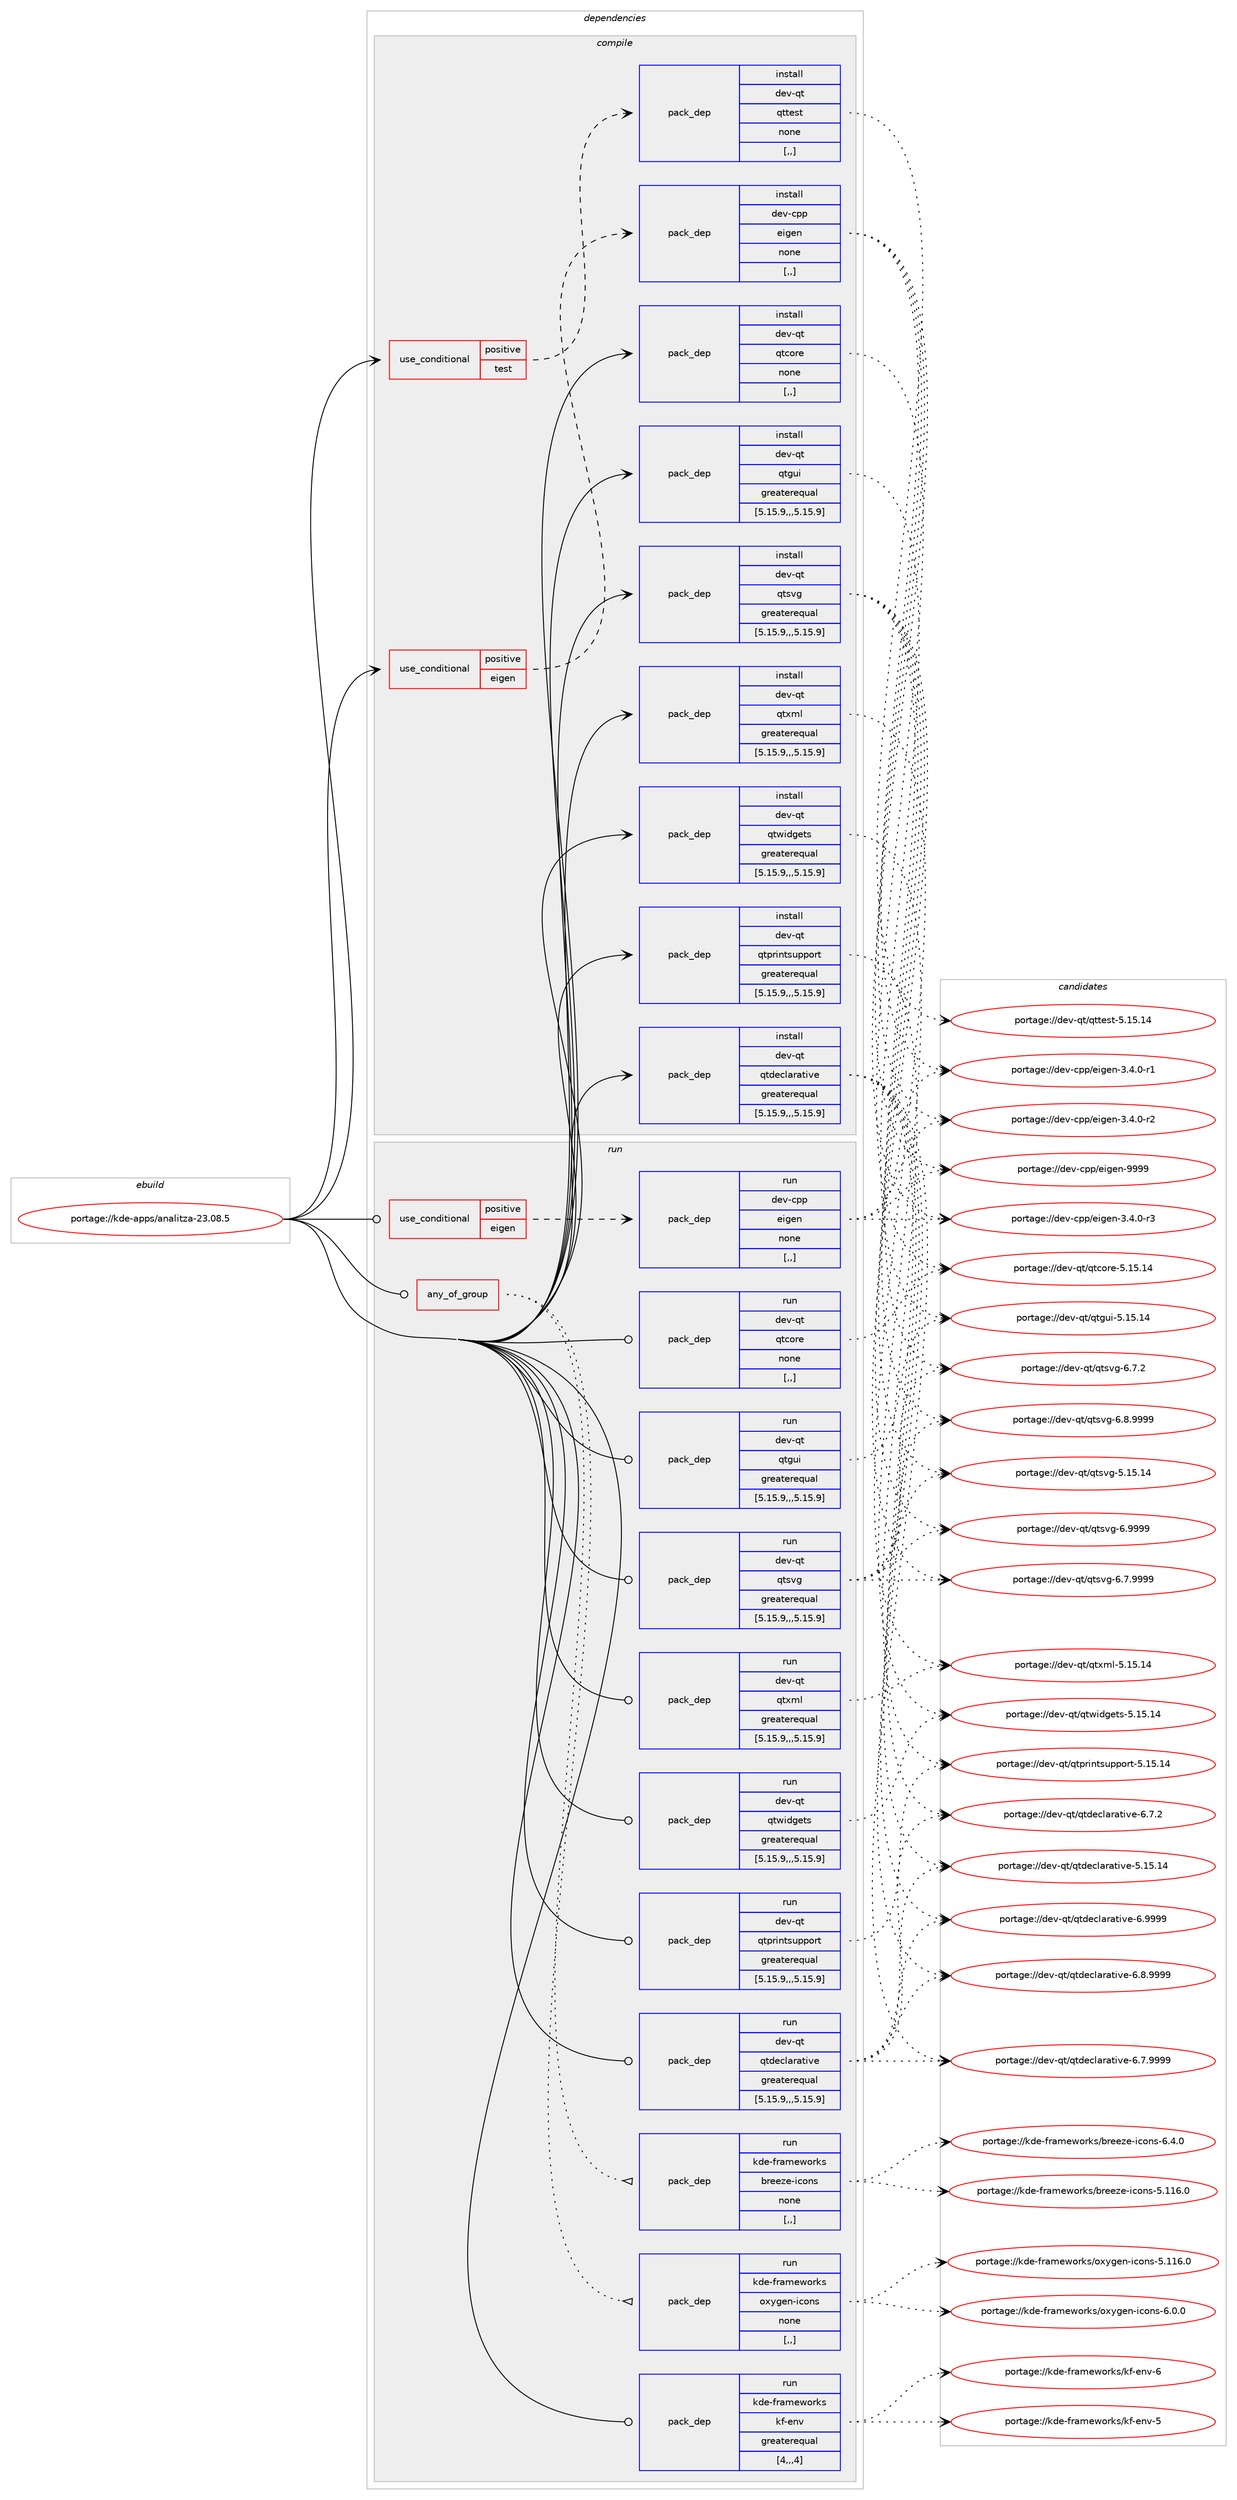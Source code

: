 digraph prolog {

# *************
# Graph options
# *************

newrank=true;
concentrate=true;
compound=true;
graph [rankdir=LR,fontname=Helvetica,fontsize=10,ranksep=1.5];#, ranksep=2.5, nodesep=0.2];
edge  [arrowhead=vee];
node  [fontname=Helvetica,fontsize=10];

# **********
# The ebuild
# **********

subgraph cluster_leftcol {
color=gray;
label=<<i>ebuild</i>>;
id [label="portage://kde-apps/analitza-23.08.5", color=red, width=4, href="../kde-apps/analitza-23.08.5.svg"];
}

# ****************
# The dependencies
# ****************

subgraph cluster_midcol {
color=gray;
label=<<i>dependencies</i>>;
subgraph cluster_compile {
fillcolor="#eeeeee";
style=filled;
label=<<i>compile</i>>;
subgraph cond66866 {
dependency246828 [label=<<TABLE BORDER="0" CELLBORDER="1" CELLSPACING="0" CELLPADDING="4"><TR><TD ROWSPAN="3" CELLPADDING="10">use_conditional</TD></TR><TR><TD>positive</TD></TR><TR><TD>eigen</TD></TR></TABLE>>, shape=none, color=red];
subgraph pack178326 {
dependency246829 [label=<<TABLE BORDER="0" CELLBORDER="1" CELLSPACING="0" CELLPADDING="4" WIDTH="220"><TR><TD ROWSPAN="6" CELLPADDING="30">pack_dep</TD></TR><TR><TD WIDTH="110">install</TD></TR><TR><TD>dev-cpp</TD></TR><TR><TD>eigen</TD></TR><TR><TD>none</TD></TR><TR><TD>[,,]</TD></TR></TABLE>>, shape=none, color=blue];
}
dependency246828:e -> dependency246829:w [weight=20,style="dashed",arrowhead="vee"];
}
id:e -> dependency246828:w [weight=20,style="solid",arrowhead="vee"];
subgraph cond66867 {
dependency246830 [label=<<TABLE BORDER="0" CELLBORDER="1" CELLSPACING="0" CELLPADDING="4"><TR><TD ROWSPAN="3" CELLPADDING="10">use_conditional</TD></TR><TR><TD>positive</TD></TR><TR><TD>test</TD></TR></TABLE>>, shape=none, color=red];
subgraph pack178327 {
dependency246831 [label=<<TABLE BORDER="0" CELLBORDER="1" CELLSPACING="0" CELLPADDING="4" WIDTH="220"><TR><TD ROWSPAN="6" CELLPADDING="30">pack_dep</TD></TR><TR><TD WIDTH="110">install</TD></TR><TR><TD>dev-qt</TD></TR><TR><TD>qttest</TD></TR><TR><TD>none</TD></TR><TR><TD>[,,]</TD></TR></TABLE>>, shape=none, color=blue];
}
dependency246830:e -> dependency246831:w [weight=20,style="dashed",arrowhead="vee"];
}
id:e -> dependency246830:w [weight=20,style="solid",arrowhead="vee"];
subgraph pack178328 {
dependency246832 [label=<<TABLE BORDER="0" CELLBORDER="1" CELLSPACING="0" CELLPADDING="4" WIDTH="220"><TR><TD ROWSPAN="6" CELLPADDING="30">pack_dep</TD></TR><TR><TD WIDTH="110">install</TD></TR><TR><TD>dev-qt</TD></TR><TR><TD>qtcore</TD></TR><TR><TD>none</TD></TR><TR><TD>[,,]</TD></TR></TABLE>>, shape=none, color=blue];
}
id:e -> dependency246832:w [weight=20,style="solid",arrowhead="vee"];
subgraph pack178329 {
dependency246833 [label=<<TABLE BORDER="0" CELLBORDER="1" CELLSPACING="0" CELLPADDING="4" WIDTH="220"><TR><TD ROWSPAN="6" CELLPADDING="30">pack_dep</TD></TR><TR><TD WIDTH="110">install</TD></TR><TR><TD>dev-qt</TD></TR><TR><TD>qtdeclarative</TD></TR><TR><TD>greaterequal</TD></TR><TR><TD>[5.15.9,,,5.15.9]</TD></TR></TABLE>>, shape=none, color=blue];
}
id:e -> dependency246833:w [weight=20,style="solid",arrowhead="vee"];
subgraph pack178330 {
dependency246834 [label=<<TABLE BORDER="0" CELLBORDER="1" CELLSPACING="0" CELLPADDING="4" WIDTH="220"><TR><TD ROWSPAN="6" CELLPADDING="30">pack_dep</TD></TR><TR><TD WIDTH="110">install</TD></TR><TR><TD>dev-qt</TD></TR><TR><TD>qtgui</TD></TR><TR><TD>greaterequal</TD></TR><TR><TD>[5.15.9,,,5.15.9]</TD></TR></TABLE>>, shape=none, color=blue];
}
id:e -> dependency246834:w [weight=20,style="solid",arrowhead="vee"];
subgraph pack178331 {
dependency246835 [label=<<TABLE BORDER="0" CELLBORDER="1" CELLSPACING="0" CELLPADDING="4" WIDTH="220"><TR><TD ROWSPAN="6" CELLPADDING="30">pack_dep</TD></TR><TR><TD WIDTH="110">install</TD></TR><TR><TD>dev-qt</TD></TR><TR><TD>qtprintsupport</TD></TR><TR><TD>greaterequal</TD></TR><TR><TD>[5.15.9,,,5.15.9]</TD></TR></TABLE>>, shape=none, color=blue];
}
id:e -> dependency246835:w [weight=20,style="solid",arrowhead="vee"];
subgraph pack178332 {
dependency246836 [label=<<TABLE BORDER="0" CELLBORDER="1" CELLSPACING="0" CELLPADDING="4" WIDTH="220"><TR><TD ROWSPAN="6" CELLPADDING="30">pack_dep</TD></TR><TR><TD WIDTH="110">install</TD></TR><TR><TD>dev-qt</TD></TR><TR><TD>qtsvg</TD></TR><TR><TD>greaterequal</TD></TR><TR><TD>[5.15.9,,,5.15.9]</TD></TR></TABLE>>, shape=none, color=blue];
}
id:e -> dependency246836:w [weight=20,style="solid",arrowhead="vee"];
subgraph pack178333 {
dependency246837 [label=<<TABLE BORDER="0" CELLBORDER="1" CELLSPACING="0" CELLPADDING="4" WIDTH="220"><TR><TD ROWSPAN="6" CELLPADDING="30">pack_dep</TD></TR><TR><TD WIDTH="110">install</TD></TR><TR><TD>dev-qt</TD></TR><TR><TD>qtwidgets</TD></TR><TR><TD>greaterequal</TD></TR><TR><TD>[5.15.9,,,5.15.9]</TD></TR></TABLE>>, shape=none, color=blue];
}
id:e -> dependency246837:w [weight=20,style="solid",arrowhead="vee"];
subgraph pack178334 {
dependency246838 [label=<<TABLE BORDER="0" CELLBORDER="1" CELLSPACING="0" CELLPADDING="4" WIDTH="220"><TR><TD ROWSPAN="6" CELLPADDING="30">pack_dep</TD></TR><TR><TD WIDTH="110">install</TD></TR><TR><TD>dev-qt</TD></TR><TR><TD>qtxml</TD></TR><TR><TD>greaterequal</TD></TR><TR><TD>[5.15.9,,,5.15.9]</TD></TR></TABLE>>, shape=none, color=blue];
}
id:e -> dependency246838:w [weight=20,style="solid",arrowhead="vee"];
}
subgraph cluster_compileandrun {
fillcolor="#eeeeee";
style=filled;
label=<<i>compile and run</i>>;
}
subgraph cluster_run {
fillcolor="#eeeeee";
style=filled;
label=<<i>run</i>>;
subgraph any1476 {
dependency246839 [label=<<TABLE BORDER="0" CELLBORDER="1" CELLSPACING="0" CELLPADDING="4"><TR><TD CELLPADDING="10">any_of_group</TD></TR></TABLE>>, shape=none, color=red];subgraph pack178335 {
dependency246840 [label=<<TABLE BORDER="0" CELLBORDER="1" CELLSPACING="0" CELLPADDING="4" WIDTH="220"><TR><TD ROWSPAN="6" CELLPADDING="30">pack_dep</TD></TR><TR><TD WIDTH="110">run</TD></TR><TR><TD>kde-frameworks</TD></TR><TR><TD>breeze-icons</TD></TR><TR><TD>none</TD></TR><TR><TD>[,,]</TD></TR></TABLE>>, shape=none, color=blue];
}
dependency246839:e -> dependency246840:w [weight=20,style="dotted",arrowhead="oinv"];
subgraph pack178336 {
dependency246841 [label=<<TABLE BORDER="0" CELLBORDER="1" CELLSPACING="0" CELLPADDING="4" WIDTH="220"><TR><TD ROWSPAN="6" CELLPADDING="30">pack_dep</TD></TR><TR><TD WIDTH="110">run</TD></TR><TR><TD>kde-frameworks</TD></TR><TR><TD>oxygen-icons</TD></TR><TR><TD>none</TD></TR><TR><TD>[,,]</TD></TR></TABLE>>, shape=none, color=blue];
}
dependency246839:e -> dependency246841:w [weight=20,style="dotted",arrowhead="oinv"];
}
id:e -> dependency246839:w [weight=20,style="solid",arrowhead="odot"];
subgraph cond66868 {
dependency246842 [label=<<TABLE BORDER="0" CELLBORDER="1" CELLSPACING="0" CELLPADDING="4"><TR><TD ROWSPAN="3" CELLPADDING="10">use_conditional</TD></TR><TR><TD>positive</TD></TR><TR><TD>eigen</TD></TR></TABLE>>, shape=none, color=red];
subgraph pack178337 {
dependency246843 [label=<<TABLE BORDER="0" CELLBORDER="1" CELLSPACING="0" CELLPADDING="4" WIDTH="220"><TR><TD ROWSPAN="6" CELLPADDING="30">pack_dep</TD></TR><TR><TD WIDTH="110">run</TD></TR><TR><TD>dev-cpp</TD></TR><TR><TD>eigen</TD></TR><TR><TD>none</TD></TR><TR><TD>[,,]</TD></TR></TABLE>>, shape=none, color=blue];
}
dependency246842:e -> dependency246843:w [weight=20,style="dashed",arrowhead="vee"];
}
id:e -> dependency246842:w [weight=20,style="solid",arrowhead="odot"];
subgraph pack178338 {
dependency246844 [label=<<TABLE BORDER="0" CELLBORDER="1" CELLSPACING="0" CELLPADDING="4" WIDTH="220"><TR><TD ROWSPAN="6" CELLPADDING="30">pack_dep</TD></TR><TR><TD WIDTH="110">run</TD></TR><TR><TD>dev-qt</TD></TR><TR><TD>qtcore</TD></TR><TR><TD>none</TD></TR><TR><TD>[,,]</TD></TR></TABLE>>, shape=none, color=blue];
}
id:e -> dependency246844:w [weight=20,style="solid",arrowhead="odot"];
subgraph pack178339 {
dependency246845 [label=<<TABLE BORDER="0" CELLBORDER="1" CELLSPACING="0" CELLPADDING="4" WIDTH="220"><TR><TD ROWSPAN="6" CELLPADDING="30">pack_dep</TD></TR><TR><TD WIDTH="110">run</TD></TR><TR><TD>dev-qt</TD></TR><TR><TD>qtdeclarative</TD></TR><TR><TD>greaterequal</TD></TR><TR><TD>[5.15.9,,,5.15.9]</TD></TR></TABLE>>, shape=none, color=blue];
}
id:e -> dependency246845:w [weight=20,style="solid",arrowhead="odot"];
subgraph pack178340 {
dependency246846 [label=<<TABLE BORDER="0" CELLBORDER="1" CELLSPACING="0" CELLPADDING="4" WIDTH="220"><TR><TD ROWSPAN="6" CELLPADDING="30">pack_dep</TD></TR><TR><TD WIDTH="110">run</TD></TR><TR><TD>dev-qt</TD></TR><TR><TD>qtgui</TD></TR><TR><TD>greaterequal</TD></TR><TR><TD>[5.15.9,,,5.15.9]</TD></TR></TABLE>>, shape=none, color=blue];
}
id:e -> dependency246846:w [weight=20,style="solid",arrowhead="odot"];
subgraph pack178341 {
dependency246847 [label=<<TABLE BORDER="0" CELLBORDER="1" CELLSPACING="0" CELLPADDING="4" WIDTH="220"><TR><TD ROWSPAN="6" CELLPADDING="30">pack_dep</TD></TR><TR><TD WIDTH="110">run</TD></TR><TR><TD>dev-qt</TD></TR><TR><TD>qtprintsupport</TD></TR><TR><TD>greaterequal</TD></TR><TR><TD>[5.15.9,,,5.15.9]</TD></TR></TABLE>>, shape=none, color=blue];
}
id:e -> dependency246847:w [weight=20,style="solid",arrowhead="odot"];
subgraph pack178342 {
dependency246848 [label=<<TABLE BORDER="0" CELLBORDER="1" CELLSPACING="0" CELLPADDING="4" WIDTH="220"><TR><TD ROWSPAN="6" CELLPADDING="30">pack_dep</TD></TR><TR><TD WIDTH="110">run</TD></TR><TR><TD>dev-qt</TD></TR><TR><TD>qtsvg</TD></TR><TR><TD>greaterequal</TD></TR><TR><TD>[5.15.9,,,5.15.9]</TD></TR></TABLE>>, shape=none, color=blue];
}
id:e -> dependency246848:w [weight=20,style="solid",arrowhead="odot"];
subgraph pack178343 {
dependency246849 [label=<<TABLE BORDER="0" CELLBORDER="1" CELLSPACING="0" CELLPADDING="4" WIDTH="220"><TR><TD ROWSPAN="6" CELLPADDING="30">pack_dep</TD></TR><TR><TD WIDTH="110">run</TD></TR><TR><TD>dev-qt</TD></TR><TR><TD>qtwidgets</TD></TR><TR><TD>greaterequal</TD></TR><TR><TD>[5.15.9,,,5.15.9]</TD></TR></TABLE>>, shape=none, color=blue];
}
id:e -> dependency246849:w [weight=20,style="solid",arrowhead="odot"];
subgraph pack178344 {
dependency246850 [label=<<TABLE BORDER="0" CELLBORDER="1" CELLSPACING="0" CELLPADDING="4" WIDTH="220"><TR><TD ROWSPAN="6" CELLPADDING="30">pack_dep</TD></TR><TR><TD WIDTH="110">run</TD></TR><TR><TD>dev-qt</TD></TR><TR><TD>qtxml</TD></TR><TR><TD>greaterequal</TD></TR><TR><TD>[5.15.9,,,5.15.9]</TD></TR></TABLE>>, shape=none, color=blue];
}
id:e -> dependency246850:w [weight=20,style="solid",arrowhead="odot"];
subgraph pack178345 {
dependency246851 [label=<<TABLE BORDER="0" CELLBORDER="1" CELLSPACING="0" CELLPADDING="4" WIDTH="220"><TR><TD ROWSPAN="6" CELLPADDING="30">pack_dep</TD></TR><TR><TD WIDTH="110">run</TD></TR><TR><TD>kde-frameworks</TD></TR><TR><TD>kf-env</TD></TR><TR><TD>greaterequal</TD></TR><TR><TD>[4,,,4]</TD></TR></TABLE>>, shape=none, color=blue];
}
id:e -> dependency246851:w [weight=20,style="solid",arrowhead="odot"];
}
}

# **************
# The candidates
# **************

subgraph cluster_choices {
rank=same;
color=gray;
label=<<i>candidates</i>>;

subgraph choice178326 {
color=black;
nodesep=1;
choice1001011184599112112471011051031011104557575757 [label="portage://dev-cpp/eigen-9999", color=red, width=4,href="../dev-cpp/eigen-9999.svg"];
choice1001011184599112112471011051031011104551465246484511451 [label="portage://dev-cpp/eigen-3.4.0-r3", color=red, width=4,href="../dev-cpp/eigen-3.4.0-r3.svg"];
choice1001011184599112112471011051031011104551465246484511450 [label="portage://dev-cpp/eigen-3.4.0-r2", color=red, width=4,href="../dev-cpp/eigen-3.4.0-r2.svg"];
choice1001011184599112112471011051031011104551465246484511449 [label="portage://dev-cpp/eigen-3.4.0-r1", color=red, width=4,href="../dev-cpp/eigen-3.4.0-r1.svg"];
dependency246829:e -> choice1001011184599112112471011051031011104557575757:w [style=dotted,weight="100"];
dependency246829:e -> choice1001011184599112112471011051031011104551465246484511451:w [style=dotted,weight="100"];
dependency246829:e -> choice1001011184599112112471011051031011104551465246484511450:w [style=dotted,weight="100"];
dependency246829:e -> choice1001011184599112112471011051031011104551465246484511449:w [style=dotted,weight="100"];
}
subgraph choice178327 {
color=black;
nodesep=1;
choice10010111845113116471131161161011151164553464953464952 [label="portage://dev-qt/qttest-5.15.14", color=red, width=4,href="../dev-qt/qttest-5.15.14.svg"];
dependency246831:e -> choice10010111845113116471131161161011151164553464953464952:w [style=dotted,weight="100"];
}
subgraph choice178328 {
color=black;
nodesep=1;
choice1001011184511311647113116991111141014553464953464952 [label="portage://dev-qt/qtcore-5.15.14", color=red, width=4,href="../dev-qt/qtcore-5.15.14.svg"];
dependency246832:e -> choice1001011184511311647113116991111141014553464953464952:w [style=dotted,weight="100"];
}
subgraph choice178329 {
color=black;
nodesep=1;
choice100101118451131164711311610010199108971149711610511810145544657575757 [label="portage://dev-qt/qtdeclarative-6.9999", color=red, width=4,href="../dev-qt/qtdeclarative-6.9999.svg"];
choice1001011184511311647113116100101991089711497116105118101455446564657575757 [label="portage://dev-qt/qtdeclarative-6.8.9999", color=red, width=4,href="../dev-qt/qtdeclarative-6.8.9999.svg"];
choice1001011184511311647113116100101991089711497116105118101455446554657575757 [label="portage://dev-qt/qtdeclarative-6.7.9999", color=red, width=4,href="../dev-qt/qtdeclarative-6.7.9999.svg"];
choice1001011184511311647113116100101991089711497116105118101455446554650 [label="portage://dev-qt/qtdeclarative-6.7.2", color=red, width=4,href="../dev-qt/qtdeclarative-6.7.2.svg"];
choice10010111845113116471131161001019910897114971161051181014553464953464952 [label="portage://dev-qt/qtdeclarative-5.15.14", color=red, width=4,href="../dev-qt/qtdeclarative-5.15.14.svg"];
dependency246833:e -> choice100101118451131164711311610010199108971149711610511810145544657575757:w [style=dotted,weight="100"];
dependency246833:e -> choice1001011184511311647113116100101991089711497116105118101455446564657575757:w [style=dotted,weight="100"];
dependency246833:e -> choice1001011184511311647113116100101991089711497116105118101455446554657575757:w [style=dotted,weight="100"];
dependency246833:e -> choice1001011184511311647113116100101991089711497116105118101455446554650:w [style=dotted,weight="100"];
dependency246833:e -> choice10010111845113116471131161001019910897114971161051181014553464953464952:w [style=dotted,weight="100"];
}
subgraph choice178330 {
color=black;
nodesep=1;
choice10010111845113116471131161031171054553464953464952 [label="portage://dev-qt/qtgui-5.15.14", color=red, width=4,href="../dev-qt/qtgui-5.15.14.svg"];
dependency246834:e -> choice10010111845113116471131161031171054553464953464952:w [style=dotted,weight="100"];
}
subgraph choice178331 {
color=black;
nodesep=1;
choice10010111845113116471131161121141051101161151171121121111141164553464953464952 [label="portage://dev-qt/qtprintsupport-5.15.14", color=red, width=4,href="../dev-qt/qtprintsupport-5.15.14.svg"];
dependency246835:e -> choice10010111845113116471131161121141051101161151171121121111141164553464953464952:w [style=dotted,weight="100"];
}
subgraph choice178332 {
color=black;
nodesep=1;
choice100101118451131164711311611511810345544657575757 [label="portage://dev-qt/qtsvg-6.9999", color=red, width=4,href="../dev-qt/qtsvg-6.9999.svg"];
choice1001011184511311647113116115118103455446564657575757 [label="portage://dev-qt/qtsvg-6.8.9999", color=red, width=4,href="../dev-qt/qtsvg-6.8.9999.svg"];
choice1001011184511311647113116115118103455446554657575757 [label="portage://dev-qt/qtsvg-6.7.9999", color=red, width=4,href="../dev-qt/qtsvg-6.7.9999.svg"];
choice1001011184511311647113116115118103455446554650 [label="portage://dev-qt/qtsvg-6.7.2", color=red, width=4,href="../dev-qt/qtsvg-6.7.2.svg"];
choice10010111845113116471131161151181034553464953464952 [label="portage://dev-qt/qtsvg-5.15.14", color=red, width=4,href="../dev-qt/qtsvg-5.15.14.svg"];
dependency246836:e -> choice100101118451131164711311611511810345544657575757:w [style=dotted,weight="100"];
dependency246836:e -> choice1001011184511311647113116115118103455446564657575757:w [style=dotted,weight="100"];
dependency246836:e -> choice1001011184511311647113116115118103455446554657575757:w [style=dotted,weight="100"];
dependency246836:e -> choice1001011184511311647113116115118103455446554650:w [style=dotted,weight="100"];
dependency246836:e -> choice10010111845113116471131161151181034553464953464952:w [style=dotted,weight="100"];
}
subgraph choice178333 {
color=black;
nodesep=1;
choice10010111845113116471131161191051001031011161154553464953464952 [label="portage://dev-qt/qtwidgets-5.15.14", color=red, width=4,href="../dev-qt/qtwidgets-5.15.14.svg"];
dependency246837:e -> choice10010111845113116471131161191051001031011161154553464953464952:w [style=dotted,weight="100"];
}
subgraph choice178334 {
color=black;
nodesep=1;
choice10010111845113116471131161201091084553464953464952 [label="portage://dev-qt/qtxml-5.15.14", color=red, width=4,href="../dev-qt/qtxml-5.15.14.svg"];
dependency246838:e -> choice10010111845113116471131161201091084553464953464952:w [style=dotted,weight="100"];
}
subgraph choice178335 {
color=black;
nodesep=1;
choice107100101451021149710910111911111410711547981141011011221014510599111110115455446524648 [label="portage://kde-frameworks/breeze-icons-6.4.0", color=red, width=4,href="../kde-frameworks/breeze-icons-6.4.0.svg"];
choice1071001014510211497109101119111114107115479811410110112210145105991111101154553464949544648 [label="portage://kde-frameworks/breeze-icons-5.116.0", color=red, width=4,href="../kde-frameworks/breeze-icons-5.116.0.svg"];
dependency246840:e -> choice107100101451021149710910111911111410711547981141011011221014510599111110115455446524648:w [style=dotted,weight="100"];
dependency246840:e -> choice1071001014510211497109101119111114107115479811410110112210145105991111101154553464949544648:w [style=dotted,weight="100"];
}
subgraph choice178336 {
color=black;
nodesep=1;
choice1071001014510211497109101119111114107115471111201211031011104510599111110115455446484648 [label="portage://kde-frameworks/oxygen-icons-6.0.0", color=red, width=4,href="../kde-frameworks/oxygen-icons-6.0.0.svg"];
choice10710010145102114971091011191111141071154711112012110310111045105991111101154553464949544648 [label="portage://kde-frameworks/oxygen-icons-5.116.0", color=red, width=4,href="../kde-frameworks/oxygen-icons-5.116.0.svg"];
dependency246841:e -> choice1071001014510211497109101119111114107115471111201211031011104510599111110115455446484648:w [style=dotted,weight="100"];
dependency246841:e -> choice10710010145102114971091011191111141071154711112012110310111045105991111101154553464949544648:w [style=dotted,weight="100"];
}
subgraph choice178337 {
color=black;
nodesep=1;
choice1001011184599112112471011051031011104557575757 [label="portage://dev-cpp/eigen-9999", color=red, width=4,href="../dev-cpp/eigen-9999.svg"];
choice1001011184599112112471011051031011104551465246484511451 [label="portage://dev-cpp/eigen-3.4.0-r3", color=red, width=4,href="../dev-cpp/eigen-3.4.0-r3.svg"];
choice1001011184599112112471011051031011104551465246484511450 [label="portage://dev-cpp/eigen-3.4.0-r2", color=red, width=4,href="../dev-cpp/eigen-3.4.0-r2.svg"];
choice1001011184599112112471011051031011104551465246484511449 [label="portage://dev-cpp/eigen-3.4.0-r1", color=red, width=4,href="../dev-cpp/eigen-3.4.0-r1.svg"];
dependency246843:e -> choice1001011184599112112471011051031011104557575757:w [style=dotted,weight="100"];
dependency246843:e -> choice1001011184599112112471011051031011104551465246484511451:w [style=dotted,weight="100"];
dependency246843:e -> choice1001011184599112112471011051031011104551465246484511450:w [style=dotted,weight="100"];
dependency246843:e -> choice1001011184599112112471011051031011104551465246484511449:w [style=dotted,weight="100"];
}
subgraph choice178338 {
color=black;
nodesep=1;
choice1001011184511311647113116991111141014553464953464952 [label="portage://dev-qt/qtcore-5.15.14", color=red, width=4,href="../dev-qt/qtcore-5.15.14.svg"];
dependency246844:e -> choice1001011184511311647113116991111141014553464953464952:w [style=dotted,weight="100"];
}
subgraph choice178339 {
color=black;
nodesep=1;
choice100101118451131164711311610010199108971149711610511810145544657575757 [label="portage://dev-qt/qtdeclarative-6.9999", color=red, width=4,href="../dev-qt/qtdeclarative-6.9999.svg"];
choice1001011184511311647113116100101991089711497116105118101455446564657575757 [label="portage://dev-qt/qtdeclarative-6.8.9999", color=red, width=4,href="../dev-qt/qtdeclarative-6.8.9999.svg"];
choice1001011184511311647113116100101991089711497116105118101455446554657575757 [label="portage://dev-qt/qtdeclarative-6.7.9999", color=red, width=4,href="../dev-qt/qtdeclarative-6.7.9999.svg"];
choice1001011184511311647113116100101991089711497116105118101455446554650 [label="portage://dev-qt/qtdeclarative-6.7.2", color=red, width=4,href="../dev-qt/qtdeclarative-6.7.2.svg"];
choice10010111845113116471131161001019910897114971161051181014553464953464952 [label="portage://dev-qt/qtdeclarative-5.15.14", color=red, width=4,href="../dev-qt/qtdeclarative-5.15.14.svg"];
dependency246845:e -> choice100101118451131164711311610010199108971149711610511810145544657575757:w [style=dotted,weight="100"];
dependency246845:e -> choice1001011184511311647113116100101991089711497116105118101455446564657575757:w [style=dotted,weight="100"];
dependency246845:e -> choice1001011184511311647113116100101991089711497116105118101455446554657575757:w [style=dotted,weight="100"];
dependency246845:e -> choice1001011184511311647113116100101991089711497116105118101455446554650:w [style=dotted,weight="100"];
dependency246845:e -> choice10010111845113116471131161001019910897114971161051181014553464953464952:w [style=dotted,weight="100"];
}
subgraph choice178340 {
color=black;
nodesep=1;
choice10010111845113116471131161031171054553464953464952 [label="portage://dev-qt/qtgui-5.15.14", color=red, width=4,href="../dev-qt/qtgui-5.15.14.svg"];
dependency246846:e -> choice10010111845113116471131161031171054553464953464952:w [style=dotted,weight="100"];
}
subgraph choice178341 {
color=black;
nodesep=1;
choice10010111845113116471131161121141051101161151171121121111141164553464953464952 [label="portage://dev-qt/qtprintsupport-5.15.14", color=red, width=4,href="../dev-qt/qtprintsupport-5.15.14.svg"];
dependency246847:e -> choice10010111845113116471131161121141051101161151171121121111141164553464953464952:w [style=dotted,weight="100"];
}
subgraph choice178342 {
color=black;
nodesep=1;
choice100101118451131164711311611511810345544657575757 [label="portage://dev-qt/qtsvg-6.9999", color=red, width=4,href="../dev-qt/qtsvg-6.9999.svg"];
choice1001011184511311647113116115118103455446564657575757 [label="portage://dev-qt/qtsvg-6.8.9999", color=red, width=4,href="../dev-qt/qtsvg-6.8.9999.svg"];
choice1001011184511311647113116115118103455446554657575757 [label="portage://dev-qt/qtsvg-6.7.9999", color=red, width=4,href="../dev-qt/qtsvg-6.7.9999.svg"];
choice1001011184511311647113116115118103455446554650 [label="portage://dev-qt/qtsvg-6.7.2", color=red, width=4,href="../dev-qt/qtsvg-6.7.2.svg"];
choice10010111845113116471131161151181034553464953464952 [label="portage://dev-qt/qtsvg-5.15.14", color=red, width=4,href="../dev-qt/qtsvg-5.15.14.svg"];
dependency246848:e -> choice100101118451131164711311611511810345544657575757:w [style=dotted,weight="100"];
dependency246848:e -> choice1001011184511311647113116115118103455446564657575757:w [style=dotted,weight="100"];
dependency246848:e -> choice1001011184511311647113116115118103455446554657575757:w [style=dotted,weight="100"];
dependency246848:e -> choice1001011184511311647113116115118103455446554650:w [style=dotted,weight="100"];
dependency246848:e -> choice10010111845113116471131161151181034553464953464952:w [style=dotted,weight="100"];
}
subgraph choice178343 {
color=black;
nodesep=1;
choice10010111845113116471131161191051001031011161154553464953464952 [label="portage://dev-qt/qtwidgets-5.15.14", color=red, width=4,href="../dev-qt/qtwidgets-5.15.14.svg"];
dependency246849:e -> choice10010111845113116471131161191051001031011161154553464953464952:w [style=dotted,weight="100"];
}
subgraph choice178344 {
color=black;
nodesep=1;
choice10010111845113116471131161201091084553464953464952 [label="portage://dev-qt/qtxml-5.15.14", color=red, width=4,href="../dev-qt/qtxml-5.15.14.svg"];
dependency246850:e -> choice10010111845113116471131161201091084553464953464952:w [style=dotted,weight="100"];
}
subgraph choice178345 {
color=black;
nodesep=1;
choice107100101451021149710910111911111410711547107102451011101184554 [label="portage://kde-frameworks/kf-env-6", color=red, width=4,href="../kde-frameworks/kf-env-6.svg"];
choice107100101451021149710910111911111410711547107102451011101184553 [label="portage://kde-frameworks/kf-env-5", color=red, width=4,href="../kde-frameworks/kf-env-5.svg"];
dependency246851:e -> choice107100101451021149710910111911111410711547107102451011101184554:w [style=dotted,weight="100"];
dependency246851:e -> choice107100101451021149710910111911111410711547107102451011101184553:w [style=dotted,weight="100"];
}
}

}
